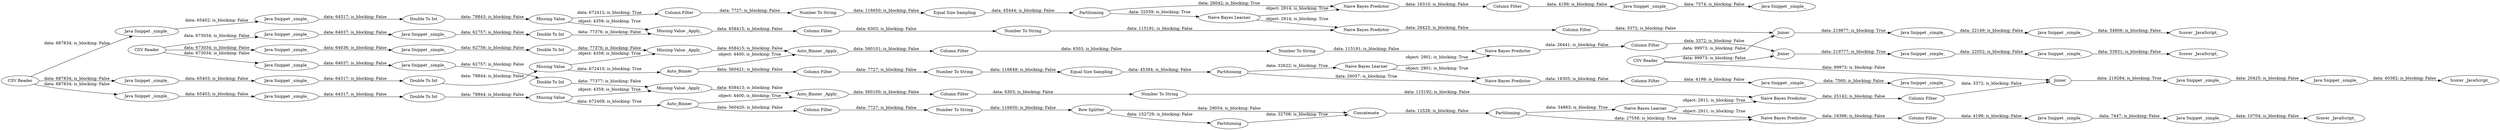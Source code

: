 digraph {
	"1448738672175118117_119" [label="Java Snippet _simple_"]
	"1448738672175118117_130" [label="Java Snippet _simple_"]
	"1448738672175118117_160" [label="Java Snippet _simple_"]
	"1448738672175118117_30" [label="Java Snippet _simple_"]
	"1448738672175118117_157" [label="Java Snippet _simple_"]
	"1448738672175118117_175" [label="Scorer _JavaScript_"]
	"1448738672175118117_147" [label=Concatenate]
	"1448738672175118117_138" [label="Naive Bayes Learner"]
	"1448738672175118117_149" [label="Java Snippet _simple_"]
	"1448738672175118117_127" [label=Joiner]
	"1448738672175118117_103" [label=Partitioning]
	"1448738672175118117_148" [label="Java Snippet _simple_"]
	"1448738672175118117_121" [label="Double To Int"]
	"1448738672175118117_150" [label=Partitioning]
	"1448738672175118117_135" [label="Naive Bayes Predictor"]
	"1448738672175118117_115" [label="Double To Int"]
	"1448738672175118117_128" [label="Column Filter"]
	"1448738672175118117_101" [label="Scorer _JavaScript_"]
	"1448738672175118117_140" [label="Java Snippet _simple_"]
	"1448738672175118117_109" [label=Auto_Binner]
	"1448738672175118117_102" [label="Number To String"]
	"1448738672175118117_105" [label="Naive Bayes Predictor"]
	"1448738672175118117_168" [label="Column Filter"]
	"1448738672175118117_131" [label="Java Snippet _simple_"]
	"1448738672175118117_161" [label=Joiner]
	"1448738672175118117_117" [label="Equal Size Sampling"]
	"1448738672175118117_41" [label="Java Snippet _simple_"]
	"1448738672175118117_22" [label="Missing Value"]
	"1448738672175118117_23" [label="Missing Value _Apply_"]
	"1448738672175118117_167" [label="Java Snippet _simple_"]
	"1448738672175118117_112" [label="Column Filter"]
	"1448738672175118117_120" [label="Double To Int"]
	"1448738672175118117_134" [label="Number To String"]
	"1448738672175118117_159" [label="Column Filter"]
	"1448738672175118117_122" [label="Equal Size Sampling"]
	"1448738672175118117_38" [label="CSV Reader"]
	"1448738672175118117_37" [label="Java Snippet _simple_"]
	"1448738672175118117_171" [label="Java Snippet _simple_"]
	"1448738672175118117_118" [label="Java Snippet _simple_"]
	"1448738672175118117_93" [label="Java Snippet _simple_"]
	"1448738672175118117_144" [label="Number To String"]
	"1448738672175118117_108" [label="Naive Bayes Predictor"]
	"1448738672175118117_110" [label="Auto_Binner _Apply_"]
	"1448738672175118117_154" [label="Missing Value"]
	"1448738672175118117_156" [label="Naive Bayes Predictor"]
	"1448738672175118117_174" [label="Auto_Binner _Apply_"]
	"1448738672175118117_158" [label="Java Snippet _simple_"]
	"1448738672175118117_164" [label="Scorer _JavaScript_"]
	"1448738672175118117_20" [label="CSV Reader"]
	"1448738672175118117_162" [label="Column Filter"]
	"1448738672175118117_139" [label="Naive Bayes Predictor"]
	"1448738672175118117_146" [label="Row Splitter"]
	"1448738672175118117_165" [label="Number To String"]
	"1448738672175118117_111" [label="Column Filter"]
	"1448738672175118117_173" [label=Auto_Binner]
	"1448738672175118117_142" [label="Java Snippet _simple_"]
	"1448738672175118117_124" [label="Column Filter"]
	"1448738672175118117_39" [label="Column Filter"]
	"1448738672175118117_104" [label="Naive Bayes Learner"]
	"1448738672175118117_151" [label="Naive Bayes Learner"]
	"1448738672175118117_40" [label=Joiner]
	"1448738672175118117_145" [label=Partitioning]
	"1448738672175118117_126" [label="Java Snippet _simple_"]
	"1448738672175118117_92" [label="Java Snippet _simple_"]
	"1448738672175118117_155" [label="Number To String"]
	"1448738672175118117_129" [label="Column Filter"]
	"1448738672175118117_132" [label="Missing Value _Apply_"]
	"1448738672175118117_172" [label="Double To Int"]
	"1448738672175118117_21" [label="CSV Reader"]
	"1448738672175118117_123" [label="Java Snippet _simple_"]
	"1448738672175118117_141" [label="Column Filter"]
	"1448738672175118117_113" [label="Java Snippet _simple_"]
	"1448738672175118117_170" [label="Column Filter"]
	"1448738672175118117_163" [label="Double To Int"]
	"1448738672175118117_169" [label="Java Snippet _simple_"]
	"1448738672175118117_153" [label="Missing Value _Apply_"]
	"1448738672175118117_116" [label="Double To Int"]
	"1448738672175118117_29" [label="Column Filter"]
	"1448738672175118117_107" [label="Number To String"]
	"1448738672175118117_152" [label="Naive Bayes Predictor"]
	"1448738672175118117_114" [label="Java Snippet _simple_"]
	"1448738672175118117_143" [label="Scorer _JavaScript_"]
	"1448738672175118117_42" [label="Java Snippet _simple_"]
	"1448738672175118117_137" [label=Partitioning]
	"1448738672175118117_133" [label="Missing Value"]
	"1448738672175118117_116" -> "1448738672175118117_23" [label="data: 77376; is_blocking: False"]
	"1448738672175118117_146" -> "1448738672175118117_145" [label="data: 152729; is_blocking: False"]
	"1448738672175118117_112" -> "1448738672175118117_107" [label="data: 6303; is_blocking: False"]
	"1448738672175118117_167" -> "1448738672175118117_172" [label="data: 64317; is_blocking: False"]
	"1448738672175118117_150" -> "1448738672175118117_152" [label="data: 27558; is_blocking: True"]
	"1448738672175118117_158" -> "1448738672175118117_160" [label="data: 20425; is_blocking: False"]
	"1448738672175118117_109" -> "1448738672175118117_111" [label="data: 560421; is_blocking: False"]
	"1448738672175118117_137" -> "1448738672175118117_139" [label="data: 26042; is_blocking: True"]
	"1448738672175118117_137" -> "1448738672175118117_138" [label="data: 32559; is_blocking: True"]
	"1448738672175118117_150" -> "1448738672175118117_151" [label="data: 34863; is_blocking: True"]
	"1448738672175118117_22" -> "1448738672175118117_23" [label="object: 4359; is_blocking: True"]
	"1448738672175118117_151" -> "1448738672175118117_156" [label="object: 2911; is_blocking: True"]
	"1448738672175118117_128" -> "1448738672175118117_144" [label="data: 7727; is_blocking: False"]
	"1448738672175118117_130" -> "1448738672175118117_118" [label="data: 64037; is_blocking: False"]
	"1448738672175118117_119" -> "1448738672175118117_123" [label="data: 65402; is_blocking: False"]
	"1448738672175118117_39" -> "1448738672175118117_40" [label="data: 3372; is_blocking: False"]
	"1448738672175118117_108" -> "1448738672175118117_39" [label="data: 26441; is_blocking: False"]
	"1448738672175118117_123" -> "1448738672175118117_120" [label="data: 64317; is_blocking: False"]
	"1448738672175118117_138" -> "1448738672175118117_135" [label="object: 2914; is_blocking: True"]
	"1448738672175118117_147" -> "1448738672175118117_150" [label="data: 12528; is_blocking: False"]
	"1448738672175118117_30" -> "1448738672175118117_37" [label="data: 7560; is_blocking: False"]
	"1448738672175118117_23" -> "1448738672175118117_110" [label="data: 658415; is_blocking: False"]
	"1448738672175118117_148" -> "1448738672175118117_163" [label="data: 62757; is_blocking: False"]
	"1448738672175118117_42" -> "1448738672175118117_41" [label="data: 22052; is_blocking: False"]
	"1448738672175118117_105" -> "1448738672175118117_29" [label="data: 16305; is_blocking: False"]
	"1448738672175118117_131" -> "1448738672175118117_126" [label="data: 22149; is_blocking: False"]
	"1448738672175118117_115" -> "1448738672175118117_22" [label="data: 78844; is_blocking: False"]
	"1448738672175118117_118" -> "1448738672175118117_121" [label="data: 62757; is_blocking: False"]
	"1448738672175118117_161" -> "1448738672175118117_158" [label="data: 219284; is_blocking: True"]
	"1448738672175118117_109" -> "1448738672175118117_110" [label="object: 4400; is_blocking: True"]
	"1448738672175118117_120" -> "1448738672175118117_133" [label="data: 78843; is_blocking: False"]
	"1448738672175118117_169" -> "1448738672175118117_175" [label="data: 10704; is_blocking: False"]
	"1448738672175118117_133" -> "1448738672175118117_132" [label="object: 4359; is_blocking: True"]
	"1448738672175118117_151" -> "1448738672175118117_152" [label="object: 2911; is_blocking: True"]
	"1448738672175118117_38" -> "1448738672175118117_127" [label="data: 99973; is_blocking: False"]
	"1448738672175118117_135" -> "1448738672175118117_141" [label="data: 26425; is_blocking: False"]
	"1448738672175118117_117" -> "1448738672175118117_103" [label="data: 45384; is_blocking: False"]
	"1448738672175118117_145" -> "1448738672175118117_147" [label="data: 32708; is_blocking: True"]
	"1448738672175118117_103" -> "1448738672175118117_105" [label="data: 26057; is_blocking: True"]
	"1448738672175118117_154" -> "1448738672175118117_173" [label="data: 672409; is_blocking: True"]
	"1448738672175118117_144" -> "1448738672175118117_122" [label="data: 116650; is_blocking: False"]
	"1448738672175118117_20" -> "1448738672175118117_119" [label="data: 687834; is_blocking: False"]
	"1448738672175118117_156" -> "1448738672175118117_170" [label="data: 25142; is_blocking: False"]
	"1448738672175118117_29" -> "1448738672175118117_30" [label="data: 4199; is_blocking: False"]
	"1448738672175118117_114" -> "1448738672175118117_116" [label="data: 62756; is_blocking: False"]
	"1448738672175118117_127" -> "1448738672175118117_131" [label="data: 219877; is_blocking: True"]
	"1448738672175118117_124" -> "1448738672175118117_142" [label="data: 4199; is_blocking: False"]
	"1448738672175118117_141" -> "1448738672175118117_127" [label="data: 3372; is_blocking: False"]
	"1448738672175118117_146" -> "1448738672175118117_147" [label="data: 29054; is_blocking: False"]
	"1448738672175118117_168" -> "1448738672175118117_171" [label="data: 4199; is_blocking: False"]
	"1448738672175118117_129" -> "1448738672175118117_134" [label="data: 6303; is_blocking: False"]
	"1448738672175118117_173" -> "1448738672175118117_162" [label="data: 560420; is_blocking: False"]
	"1448738672175118117_171" -> "1448738672175118117_169" [label="data: 7447; is_blocking: False"]
	"1448738672175118117_104" -> "1448738672175118117_105" [label="object: 2901; is_blocking: True"]
	"1448738672175118117_22" -> "1448738672175118117_109" [label="data: 672410; is_blocking: True"]
	"1448738672175118117_163" -> "1448738672175118117_153" [label="data: 77377; is_blocking: False"]
	"1448738672175118117_172" -> "1448738672175118117_154" [label="data: 78844; is_blocking: False"]
	"1448738672175118117_157" -> "1448738672175118117_148" [label="data: 64037; is_blocking: False"]
	"1448738672175118117_20" -> "1448738672175118117_149" [label="data: 687834; is_blocking: False"]
	"1448738672175118117_165" -> "1448738672175118117_146" [label="data: 116650; is_blocking: False"]
	"1448738672175118117_126" -> "1448738672175118117_143" [label="data: 54806; is_blocking: False"]
	"1448738672175118117_103" -> "1448738672175118117_104" [label="data: 32622; is_blocking: True"]
	"1448738672175118117_38" -> "1448738672175118117_161" [label="data: 99973; is_blocking: False"]
	"1448738672175118117_107" -> "1448738672175118117_108" [label="data: 115191; is_blocking: False"]
	"1448738672175118117_142" -> "1448738672175118117_140" [label="data: 7574; is_blocking: False"]
	"1448738672175118117_138" -> "1448738672175118117_139" [label="object: 2914; is_blocking: True"]
	"1448738672175118117_152" -> "1448738672175118117_168" [label="data: 16396; is_blocking: False"]
	"1448738672175118117_153" -> "1448738672175118117_174" [label="data: 658413; is_blocking: False"]
	"1448738672175118117_102" -> "1448738672175118117_117" [label="data: 116649; is_blocking: False"]
	"1448738672175118117_41" -> "1448738672175118117_101" [label="data: 53931; is_blocking: False"]
	"1448738672175118117_159" -> "1448738672175118117_155" [label="data: 6303; is_blocking: False"]
	"1448738672175118117_20" -> "1448738672175118117_92" [label="data: 687834; is_blocking: False"]
	"1448738672175118117_162" -> "1448738672175118117_165" [label="data: 7727; is_blocking: False"]
	"1448738672175118117_160" -> "1448738672175118117_164" [label="data: 40382; is_blocking: False"]
	"1448738672175118117_21" -> "1448738672175118117_157" [label="data: 673034; is_blocking: False"]
	"1448738672175118117_139" -> "1448738672175118117_124" [label="data: 16310; is_blocking: False"]
	"1448738672175118117_104" -> "1448738672175118117_108" [label="object: 2901; is_blocking: True"]
	"1448738672175118117_174" -> "1448738672175118117_159" [label="data: 560100; is_blocking: False"]
	"1448738672175118117_93" -> "1448738672175118117_115" [label="data: 64317; is_blocking: False"]
	"1448738672175118117_121" -> "1448738672175118117_132" [label="data: 77376; is_blocking: False"]
	"1448738672175118117_92" -> "1448738672175118117_93" [label="data: 65403; is_blocking: False"]
	"1448738672175118117_21" -> "1448738672175118117_113" [label="data: 673034; is_blocking: False"]
	"1448738672175118117_134" -> "1448738672175118117_135" [label="data: 115191; is_blocking: False"]
	"1448738672175118117_111" -> "1448738672175118117_102" [label="data: 7727; is_blocking: False"]
	"1448738672175118117_110" -> "1448738672175118117_112" [label="data: 560101; is_blocking: False"]
	"1448738672175118117_113" -> "1448738672175118117_114" [label="data: 64036; is_blocking: False"]
	"1448738672175118117_122" -> "1448738672175118117_137" [label="data: 45444; is_blocking: False"]
	"1448738672175118117_21" -> "1448738672175118117_130" [label="data: 673034; is_blocking: False"]
	"1448738672175118117_38" -> "1448738672175118117_40" [label="data: 99973; is_blocking: False"]
	"1448738672175118117_132" -> "1448738672175118117_129" [label="data: 658415; is_blocking: False"]
	"1448738672175118117_154" -> "1448738672175118117_153" [label="object: 4359; is_blocking: True"]
	"1448738672175118117_133" -> "1448738672175118117_128" [label="data: 672412; is_blocking: True"]
	"1448738672175118117_173" -> "1448738672175118117_174" [label="object: 4400; is_blocking: True"]
	"1448738672175118117_149" -> "1448738672175118117_167" [label="data: 65403; is_blocking: False"]
	"1448738672175118117_170" -> "1448738672175118117_161" [label="data: 3372; is_blocking: False"]
	"1448738672175118117_40" -> "1448738672175118117_42" [label="data: 219777; is_blocking: True"]
	"1448738672175118117_155" -> "1448738672175118117_156" [label="data: 115192; is_blocking: False"]
	rankdir=LR
}
